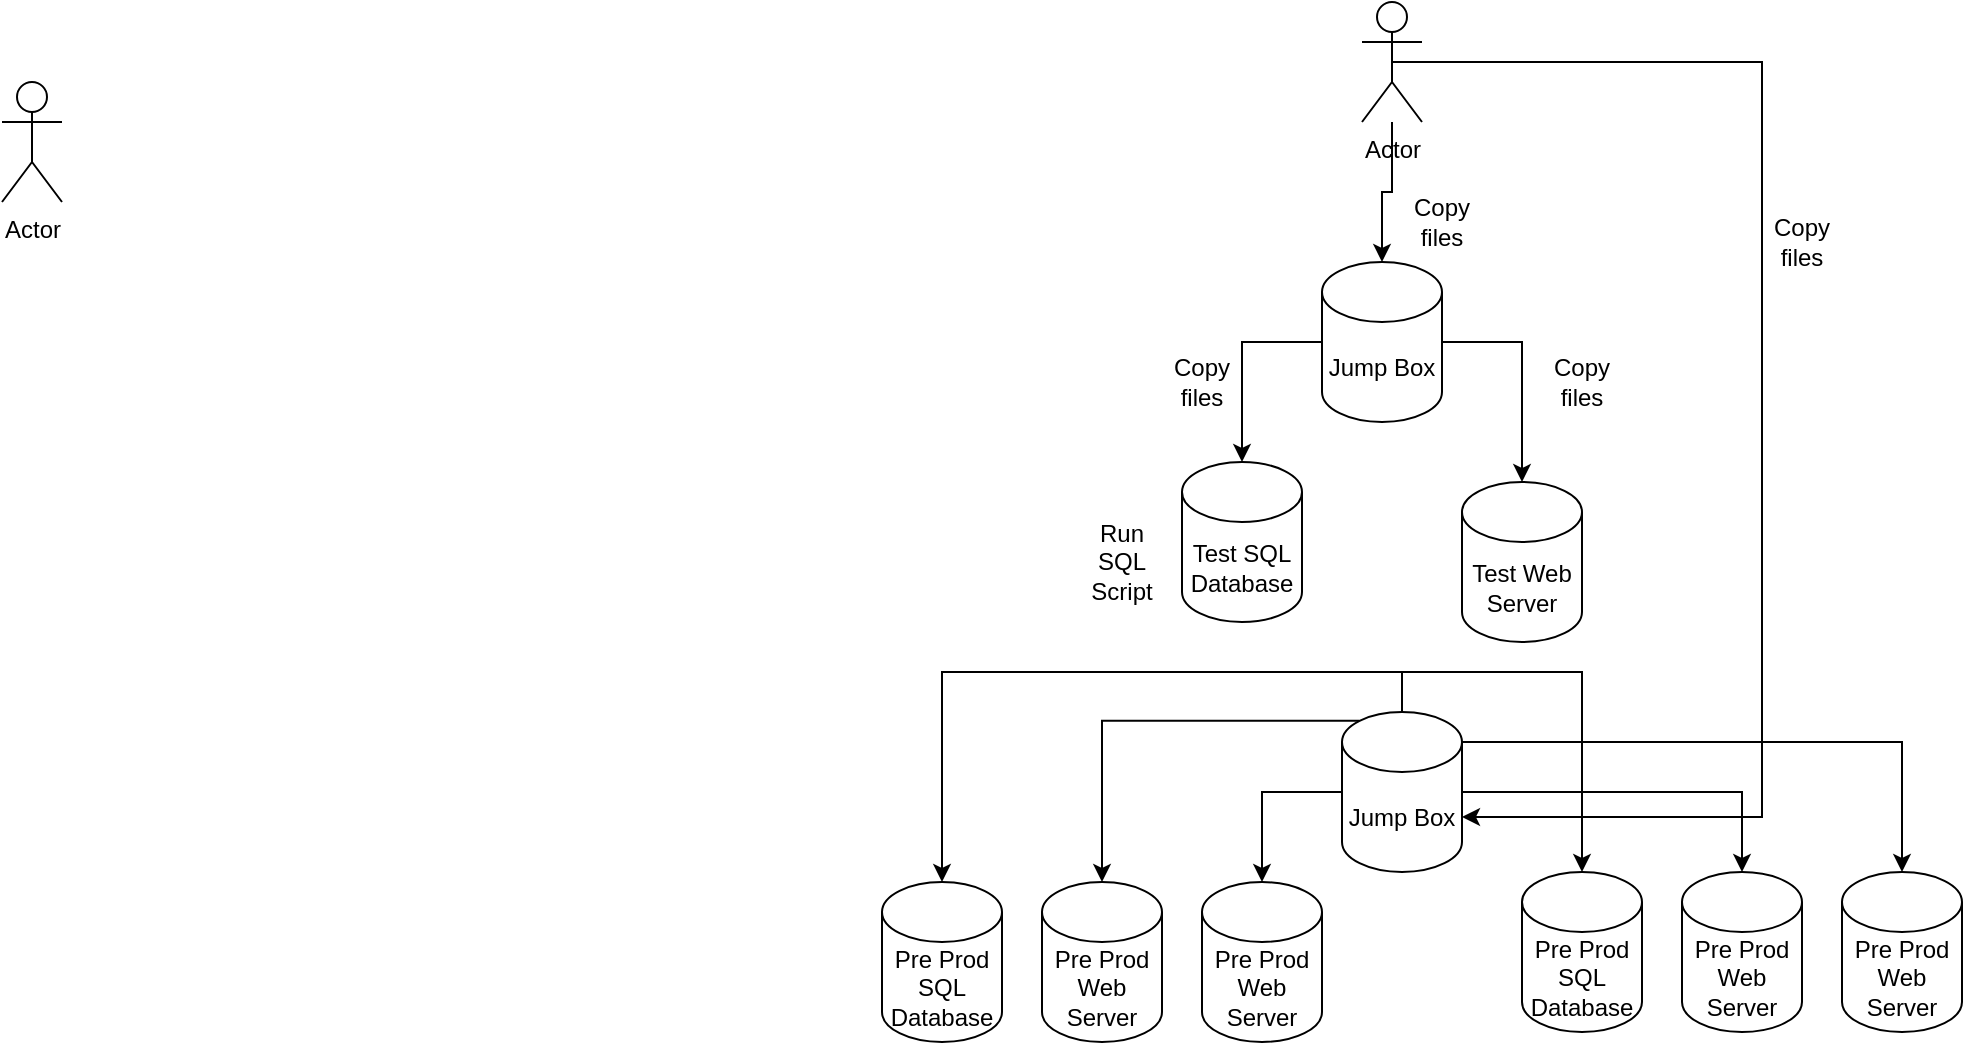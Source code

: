 <mxfile version="14.2.9" type="github">
  <diagram id="-gQqazLIwscCpqw2A1-1" name="Page-1">
    <mxGraphModel dx="1182" dy="732" grid="1" gridSize="10" guides="1" tooltips="1" connect="1" arrows="1" fold="1" page="1" pageScale="1" pageWidth="1169" pageHeight="827" math="0" shadow="0">
      <root>
        <mxCell id="0" />
        <mxCell id="1" parent="0" />
        <mxCell id="94rFRu-ZrwrCg0cZfIQB-1" value="Actor" style="shape=umlActor;verticalLabelPosition=bottom;verticalAlign=top;html=1;outlineConnect=0;" vertex="1" parent="1">
          <mxGeometry x="170" y="70" width="30" height="60" as="geometry" />
        </mxCell>
        <mxCell id="94rFRu-ZrwrCg0cZfIQB-14" value="" style="edgeStyle=orthogonalEdgeStyle;rounded=0;orthogonalLoop=1;jettySize=auto;html=1;" edge="1" parent="1" source="94rFRu-ZrwrCg0cZfIQB-2" target="94rFRu-ZrwrCg0cZfIQB-11">
          <mxGeometry relative="1" as="geometry" />
        </mxCell>
        <mxCell id="94rFRu-ZrwrCg0cZfIQB-31" style="edgeStyle=orthogonalEdgeStyle;rounded=0;orthogonalLoop=1;jettySize=auto;html=1;exitX=0.5;exitY=0.5;exitDx=0;exitDy=0;exitPerimeter=0;entryX=1;entryY=0;entryDx=0;entryDy=52.5;entryPerimeter=0;" edge="1" parent="1" source="94rFRu-ZrwrCg0cZfIQB-2" target="94rFRu-ZrwrCg0cZfIQB-30">
          <mxGeometry relative="1" as="geometry">
            <mxPoint x="1050" y="430" as="targetPoint" />
            <Array as="points">
              <mxPoint x="1050" y="60" />
              <mxPoint x="1050" y="438" />
            </Array>
          </mxGeometry>
        </mxCell>
        <mxCell id="94rFRu-ZrwrCg0cZfIQB-2" value="Actor" style="shape=umlActor;verticalLabelPosition=bottom;verticalAlign=top;html=1;outlineConnect=0;" vertex="1" parent="1">
          <mxGeometry x="850" y="30" width="30" height="60" as="geometry" />
        </mxCell>
        <mxCell id="94rFRu-ZrwrCg0cZfIQB-3" value="Test SQL Database" style="shape=cylinder3;whiteSpace=wrap;html=1;boundedLbl=1;backgroundOutline=1;size=15;" vertex="1" parent="1">
          <mxGeometry x="760" y="260" width="60" height="80" as="geometry" />
        </mxCell>
        <mxCell id="94rFRu-ZrwrCg0cZfIQB-4" value="Test Web Server" style="shape=cylinder3;whiteSpace=wrap;html=1;boundedLbl=1;backgroundOutline=1;size=15;" vertex="1" parent="1">
          <mxGeometry x="900" y="270" width="60" height="80" as="geometry" />
        </mxCell>
        <mxCell id="94rFRu-ZrwrCg0cZfIQB-5" value="Pre Prod SQL Database" style="shape=cylinder3;whiteSpace=wrap;html=1;boundedLbl=1;backgroundOutline=1;size=15;" vertex="1" parent="1">
          <mxGeometry x="610" y="470" width="60" height="80" as="geometry" />
        </mxCell>
        <mxCell id="94rFRu-ZrwrCg0cZfIQB-6" value="Pre Prod Web Server" style="shape=cylinder3;whiteSpace=wrap;html=1;boundedLbl=1;backgroundOutline=1;size=15;" vertex="1" parent="1">
          <mxGeometry x="690" y="470" width="60" height="80" as="geometry" />
        </mxCell>
        <mxCell id="94rFRu-ZrwrCg0cZfIQB-7" value="Pre Prod Web Server" style="shape=cylinder3;whiteSpace=wrap;html=1;boundedLbl=1;backgroundOutline=1;size=15;" vertex="1" parent="1">
          <mxGeometry x="770" y="470" width="60" height="80" as="geometry" />
        </mxCell>
        <mxCell id="94rFRu-ZrwrCg0cZfIQB-15" value="" style="edgeStyle=orthogonalEdgeStyle;rounded=0;orthogonalLoop=1;jettySize=auto;html=1;" edge="1" parent="1" source="94rFRu-ZrwrCg0cZfIQB-11" target="94rFRu-ZrwrCg0cZfIQB-4">
          <mxGeometry relative="1" as="geometry" />
        </mxCell>
        <mxCell id="94rFRu-ZrwrCg0cZfIQB-16" style="edgeStyle=orthogonalEdgeStyle;rounded=0;orthogonalLoop=1;jettySize=auto;html=1;exitX=0;exitY=0.5;exitDx=0;exitDy=0;exitPerimeter=0;entryX=0.5;entryY=0;entryDx=0;entryDy=0;entryPerimeter=0;" edge="1" parent="1" source="94rFRu-ZrwrCg0cZfIQB-11" target="94rFRu-ZrwrCg0cZfIQB-3">
          <mxGeometry relative="1" as="geometry" />
        </mxCell>
        <mxCell id="94rFRu-ZrwrCg0cZfIQB-11" value="Jump Box" style="shape=cylinder3;whiteSpace=wrap;html=1;boundedLbl=1;backgroundOutline=1;size=15;" vertex="1" parent="1">
          <mxGeometry x="830" y="160" width="60" height="80" as="geometry" />
        </mxCell>
        <mxCell id="94rFRu-ZrwrCg0cZfIQB-20" value="Copy files" style="text;html=1;strokeColor=none;fillColor=none;align=center;verticalAlign=middle;whiteSpace=wrap;rounded=0;" vertex="1" parent="1">
          <mxGeometry x="750" y="210" width="40" height="20" as="geometry" />
        </mxCell>
        <mxCell id="94rFRu-ZrwrCg0cZfIQB-21" value="Copy files" style="text;html=1;strokeColor=none;fillColor=none;align=center;verticalAlign=middle;whiteSpace=wrap;rounded=0;" vertex="1" parent="1">
          <mxGeometry x="940" y="210" width="40" height="20" as="geometry" />
        </mxCell>
        <mxCell id="94rFRu-ZrwrCg0cZfIQB-25" value="Copy files" style="text;html=1;strokeColor=none;fillColor=none;align=center;verticalAlign=middle;whiteSpace=wrap;rounded=0;" vertex="1" parent="1">
          <mxGeometry x="870" y="130" width="40" height="20" as="geometry" />
        </mxCell>
        <mxCell id="94rFRu-ZrwrCg0cZfIQB-26" value="Run SQL Script" style="text;html=1;strokeColor=none;fillColor=none;align=center;verticalAlign=middle;whiteSpace=wrap;rounded=0;" vertex="1" parent="1">
          <mxGeometry x="710" y="300" width="40" height="20" as="geometry" />
        </mxCell>
        <mxCell id="94rFRu-ZrwrCg0cZfIQB-27" value="Pre Prod SQL Database" style="shape=cylinder3;whiteSpace=wrap;html=1;boundedLbl=1;backgroundOutline=1;size=15;" vertex="1" parent="1">
          <mxGeometry x="930" y="465" width="60" height="80" as="geometry" />
        </mxCell>
        <mxCell id="94rFRu-ZrwrCg0cZfIQB-28" value="Pre Prod Web Server" style="shape=cylinder3;whiteSpace=wrap;html=1;boundedLbl=1;backgroundOutline=1;size=15;" vertex="1" parent="1">
          <mxGeometry x="1010" y="465" width="60" height="80" as="geometry" />
        </mxCell>
        <mxCell id="94rFRu-ZrwrCg0cZfIQB-29" value="Pre Prod Web Server" style="shape=cylinder3;whiteSpace=wrap;html=1;boundedLbl=1;backgroundOutline=1;size=15;" vertex="1" parent="1">
          <mxGeometry x="1090" y="465" width="60" height="80" as="geometry" />
        </mxCell>
        <mxCell id="94rFRu-ZrwrCg0cZfIQB-33" style="edgeStyle=orthogonalEdgeStyle;rounded=0;orthogonalLoop=1;jettySize=auto;html=1;exitX=0;exitY=0.5;exitDx=0;exitDy=0;exitPerimeter=0;entryX=0.5;entryY=0;entryDx=0;entryDy=0;entryPerimeter=0;" edge="1" parent="1" source="94rFRu-ZrwrCg0cZfIQB-30" target="94rFRu-ZrwrCg0cZfIQB-7">
          <mxGeometry relative="1" as="geometry" />
        </mxCell>
        <mxCell id="94rFRu-ZrwrCg0cZfIQB-34" style="edgeStyle=orthogonalEdgeStyle;rounded=0;orthogonalLoop=1;jettySize=auto;html=1;exitX=0.145;exitY=0;exitDx=0;exitDy=4.35;exitPerimeter=0;entryX=0.5;entryY=0;entryDx=0;entryDy=0;entryPerimeter=0;" edge="1" parent="1" source="94rFRu-ZrwrCg0cZfIQB-30" target="94rFRu-ZrwrCg0cZfIQB-6">
          <mxGeometry relative="1" as="geometry" />
        </mxCell>
        <mxCell id="94rFRu-ZrwrCg0cZfIQB-35" style="edgeStyle=orthogonalEdgeStyle;rounded=0;orthogonalLoop=1;jettySize=auto;html=1;exitX=0.5;exitY=0;exitDx=0;exitDy=0;exitPerimeter=0;entryX=0.5;entryY=0;entryDx=0;entryDy=0;entryPerimeter=0;" edge="1" parent="1" source="94rFRu-ZrwrCg0cZfIQB-30" target="94rFRu-ZrwrCg0cZfIQB-5">
          <mxGeometry relative="1" as="geometry" />
        </mxCell>
        <mxCell id="94rFRu-ZrwrCg0cZfIQB-36" style="edgeStyle=orthogonalEdgeStyle;rounded=0;orthogonalLoop=1;jettySize=auto;html=1;exitX=0.5;exitY=0;exitDx=0;exitDy=0;exitPerimeter=0;entryX=0.5;entryY=0;entryDx=0;entryDy=0;entryPerimeter=0;" edge="1" parent="1" source="94rFRu-ZrwrCg0cZfIQB-30" target="94rFRu-ZrwrCg0cZfIQB-27">
          <mxGeometry relative="1" as="geometry" />
        </mxCell>
        <mxCell id="94rFRu-ZrwrCg0cZfIQB-37" style="edgeStyle=orthogonalEdgeStyle;rounded=0;orthogonalLoop=1;jettySize=auto;html=1;exitX=1;exitY=0.5;exitDx=0;exitDy=0;exitPerimeter=0;entryX=0.5;entryY=0;entryDx=0;entryDy=0;entryPerimeter=0;" edge="1" parent="1" source="94rFRu-ZrwrCg0cZfIQB-30" target="94rFRu-ZrwrCg0cZfIQB-28">
          <mxGeometry relative="1" as="geometry" />
        </mxCell>
        <mxCell id="94rFRu-ZrwrCg0cZfIQB-38" style="edgeStyle=orthogonalEdgeStyle;rounded=0;orthogonalLoop=1;jettySize=auto;html=1;exitX=1;exitY=0;exitDx=0;exitDy=15;exitPerimeter=0;entryX=0.5;entryY=0;entryDx=0;entryDy=0;entryPerimeter=0;" edge="1" parent="1" source="94rFRu-ZrwrCg0cZfIQB-30" target="94rFRu-ZrwrCg0cZfIQB-29">
          <mxGeometry relative="1" as="geometry" />
        </mxCell>
        <mxCell id="94rFRu-ZrwrCg0cZfIQB-30" value="Jump Box" style="shape=cylinder3;whiteSpace=wrap;html=1;boundedLbl=1;backgroundOutline=1;size=15;" vertex="1" parent="1">
          <mxGeometry x="840" y="385" width="60" height="80" as="geometry" />
        </mxCell>
        <mxCell id="94rFRu-ZrwrCg0cZfIQB-32" value="Copy files" style="text;html=1;strokeColor=none;fillColor=none;align=center;verticalAlign=middle;whiteSpace=wrap;rounded=0;" vertex="1" parent="1">
          <mxGeometry x="1050" y="140" width="40" height="20" as="geometry" />
        </mxCell>
      </root>
    </mxGraphModel>
  </diagram>
</mxfile>
